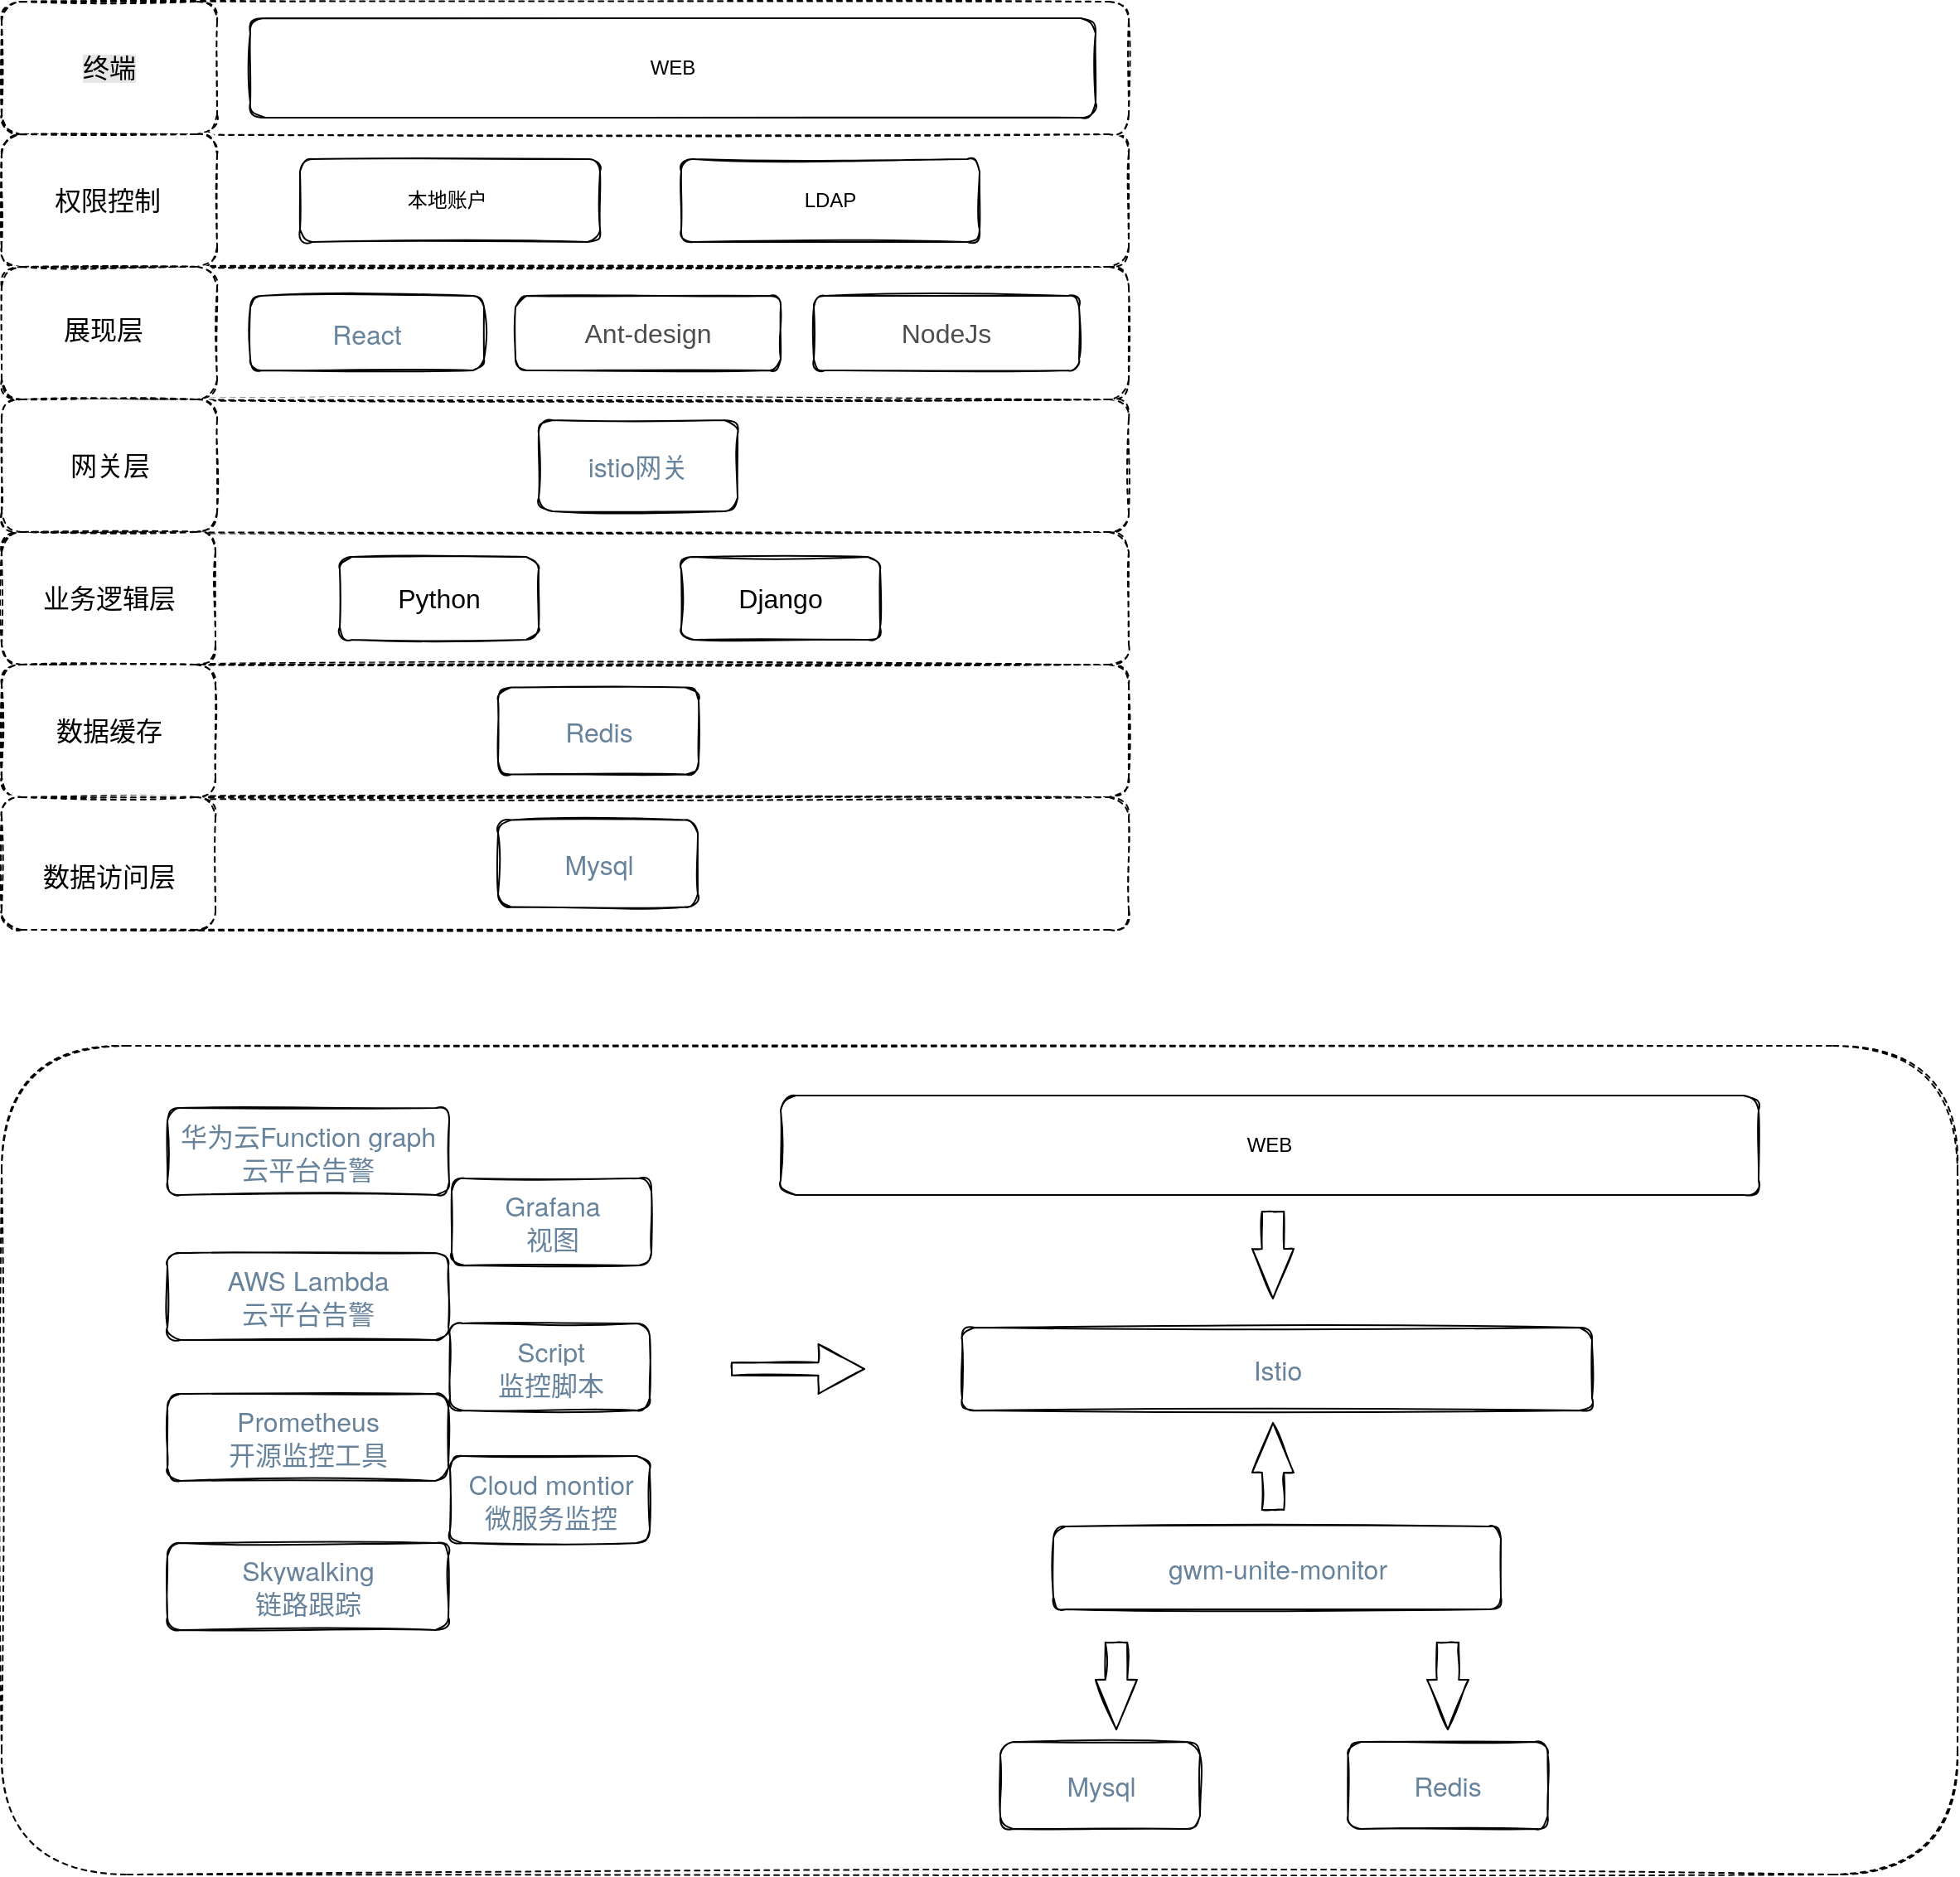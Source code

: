 <mxfile version="15.1.2" type="github">
  <diagram id="tznZErBPPmd9m9mybXFn" name="第 1 页">
    <mxGraphModel dx="1422" dy="706" grid="1" gridSize="10" guides="1" tooltips="1" connect="1" arrows="1" fold="1" page="1" pageScale="1" pageWidth="827" pageHeight="1169" math="0" shadow="0">
      <root>
        <mxCell id="0" />
        <mxCell id="1" parent="0" />
        <mxCell id="WTTCFvEiVQJhgHqV70Xt-83" value="" style="whiteSpace=wrap;html=1;shadow=0;glass=0;dashed=1;sketch=1;rounded=1;" vertex="1" parent="1">
          <mxGeometry x="90" y="710" width="1180" height="500" as="geometry" />
        </mxCell>
        <mxCell id="WTTCFvEiVQJhgHqV70Xt-27" value="" style="whiteSpace=wrap;html=1;dashed=1;sketch=1;rounded=1;" vertex="1" parent="1">
          <mxGeometry x="90" y="480" width="680" height="80" as="geometry" />
        </mxCell>
        <mxCell id="WTTCFvEiVQJhgHqV70Xt-25" value="" style="whiteSpace=wrap;html=1;dashed=1;sketch=1;rounded=1;" vertex="1" parent="1">
          <mxGeometry x="90" y="560" width="680" height="80" as="geometry" />
        </mxCell>
        <mxCell id="WTTCFvEiVQJhgHqV70Xt-24" value="" style="whiteSpace=wrap;html=1;dashed=1;sketch=1;rounded=1;" vertex="1" parent="1">
          <mxGeometry x="90" y="400" width="680" height="80" as="geometry" />
        </mxCell>
        <mxCell id="WTTCFvEiVQJhgHqV70Xt-22" value="" style="whiteSpace=wrap;html=1;dashed=1;sketch=1;rounded=1;" vertex="1" parent="1">
          <mxGeometry x="90" y="320" width="680" height="80" as="geometry" />
        </mxCell>
        <mxCell id="WTTCFvEiVQJhgHqV70Xt-20" value="" style="whiteSpace=wrap;html=1;dashed=1;sketch=1;rounded=1;" vertex="1" parent="1">
          <mxGeometry x="90" y="240" width="680" height="80" as="geometry" />
        </mxCell>
        <mxCell id="WTTCFvEiVQJhgHqV70Xt-19" value="" style="whiteSpace=wrap;html=1;dashed=1;sketch=1;rounded=1;" vertex="1" parent="1">
          <mxGeometry x="90" y="160" width="680" height="80" as="geometry" />
        </mxCell>
        <mxCell id="WTTCFvEiVQJhgHqV70Xt-18" value="" style="whiteSpace=wrap;html=1;dashed=1;sketch=1;rounded=1;" vertex="1" parent="1">
          <mxGeometry x="90" y="80" width="680" height="80" as="geometry" />
        </mxCell>
        <mxCell id="WTTCFvEiVQJhgHqV70Xt-1" value="WEB" style="whiteSpace=wrap;html=1;sketch=1;rounded=1;" vertex="1" parent="1">
          <mxGeometry x="240" y="90" width="510" height="60" as="geometry" />
        </mxCell>
        <mxCell id="WTTCFvEiVQJhgHqV70Xt-2" value="&lt;font color=&quot;#67839c&quot; face=&quot;helvetica neue, helvetica, arial, sans-serif&quot;&gt;&lt;span style=&quot;font-size: 16px&quot;&gt;React&lt;/span&gt;&lt;/font&gt;" style="whiteSpace=wrap;html=1;sketch=1;rounded=1;" vertex="1" parent="1">
          <mxGeometry x="240" y="257.5" width="141" height="45" as="geometry" />
        </mxCell>
        <mxCell id="WTTCFvEiVQJhgHqV70Xt-5" value="本地账户&lt;span style=&quot;white-space: pre&quot;&gt; &lt;/span&gt;" style="whiteSpace=wrap;html=1;sketch=1;rounded=1;" vertex="1" parent="1">
          <mxGeometry x="270" y="175" width="181" height="50" as="geometry" />
        </mxCell>
        <mxCell id="WTTCFvEiVQJhgHqV70Xt-6" value="LDAP" style="whiteSpace=wrap;html=1;sketch=1;rounded=1;" vertex="1" parent="1">
          <mxGeometry x="500" y="175" width="180" height="50" as="geometry" />
        </mxCell>
        <mxCell id="WTTCFvEiVQJhgHqV70Xt-9" value="&lt;font style=&quot;font-size: 16px&quot;&gt;Python&lt;/font&gt;" style="whiteSpace=wrap;html=1;sketch=1;rounded=1;" vertex="1" parent="1">
          <mxGeometry x="294" y="415" width="120" height="50" as="geometry" />
        </mxCell>
        <mxCell id="WTTCFvEiVQJhgHqV70Xt-10" value="&lt;font color=&quot;#67839c&quot; face=&quot;helvetica neue, helvetica, arial, sans-serif&quot;&gt;&lt;span style=&quot;font-size: 16px ; background-color: rgb(255 , 255 , 255)&quot;&gt;istio网关&lt;/span&gt;&lt;/font&gt;" style="whiteSpace=wrap;html=1;sketch=1;rounded=1;" vertex="1" parent="1">
          <mxGeometry x="414" y="332.5" width="120" height="55" as="geometry" />
        </mxCell>
        <mxCell id="WTTCFvEiVQJhgHqV70Xt-16" value="&lt;font color=&quot;#67839c&quot; face=&quot;helvetica neue, helvetica, arial, sans-serif&quot;&gt;&lt;span style=&quot;font-size: 16px ; background-color: rgb(255 , 255 , 255)&quot;&gt;Mysql&lt;/span&gt;&lt;/font&gt;" style="whiteSpace=wrap;html=1;sketch=1;rounded=1;" vertex="1" parent="1">
          <mxGeometry x="389.5" y="573.75" width="120.5" height="52.5" as="geometry" />
        </mxCell>
        <mxCell id="WTTCFvEiVQJhgHqV70Xt-26" value="&lt;span style=&quot;color: rgb(77 , 77 , 77) ; font-family: , &amp;#34;sf ui text&amp;#34; , &amp;#34;arial&amp;#34; , &amp;#34;pingfang sc&amp;#34; , &amp;#34;hiragino sans gb&amp;#34; , &amp;#34;microsoft yahei&amp;#34; , &amp;#34;wenquanyi micro hei&amp;#34; , sans-serif , &amp;#34;simhei&amp;#34; , &amp;#34;simsun&amp;#34; ; font-size: 16px ; background-color: rgb(255 , 255 , 255)&quot;&gt;Ant-design&lt;/span&gt;" style="whiteSpace=wrap;html=1;sketch=1;rounded=1;" vertex="1" parent="1">
          <mxGeometry x="400" y="257.5" width="160" height="45" as="geometry" />
        </mxCell>
        <mxCell id="WTTCFvEiVQJhgHqV70Xt-28" value="&lt;font color=&quot;#67839c&quot; face=&quot;helvetica neue, helvetica, arial, sans-serif&quot;&gt;&lt;span style=&quot;font-size: 16px ; background-color: rgb(255 , 255 , 255)&quot;&gt;Redis&lt;/span&gt;&lt;/font&gt;" style="whiteSpace=wrap;html=1;sketch=1;rounded=1;" vertex="1" parent="1">
          <mxGeometry x="389.5" y="493.75" width="121" height="52.5" as="geometry" />
        </mxCell>
        <mxCell id="WTTCFvEiVQJhgHqV70Xt-32" value="&lt;font color=&quot;#4d4d4d&quot;&gt;&lt;span style=&quot;font-size: 16px ; background-color: rgb(255 , 255 , 255)&quot;&gt;NodeJs&lt;/span&gt;&lt;/font&gt;" style="whiteSpace=wrap;html=1;sketch=1;rounded=1;" vertex="1" parent="1">
          <mxGeometry x="580" y="257.5" width="160" height="45" as="geometry" />
        </mxCell>
        <mxCell id="WTTCFvEiVQJhgHqV70Xt-33" value="&lt;font style=&quot;font-size: 16px&quot;&gt;Django&lt;/font&gt;" style="whiteSpace=wrap;html=1;sketch=1;rounded=1;" vertex="1" parent="1">
          <mxGeometry x="500" y="415" width="120" height="50" as="geometry" />
        </mxCell>
        <mxCell id="WTTCFvEiVQJhgHqV70Xt-34" value="" style="whiteSpace=wrap;html=1;shadow=0;glass=0;dashed=1;sketch=1;rounded=1;" vertex="1" parent="1">
          <mxGeometry x="90" y="80" width="130" height="80" as="geometry" />
        </mxCell>
        <mxCell id="WTTCFvEiVQJhgHqV70Xt-3" value="&lt;font style=&quot;font-size: 16px ; background-color: rgb(230 , 230 , 230)&quot;&gt;终端&lt;/font&gt;" style="text;html=1;align=center;verticalAlign=middle;whiteSpace=wrap;fontSize=16;sketch=1;rounded=1;" vertex="1" parent="1">
          <mxGeometry x="120" y="110" width="70" height="20" as="geometry" />
        </mxCell>
        <mxCell id="WTTCFvEiVQJhgHqV70Xt-35" value="" style="whiteSpace=wrap;html=1;shadow=0;glass=0;dashed=1;sketch=1;rounded=1;" vertex="1" parent="1">
          <mxGeometry x="90" y="160" width="130" height="80" as="geometry" />
        </mxCell>
        <mxCell id="WTTCFvEiVQJhgHqV70Xt-7" value="&lt;font style=&quot;font-size: 16px&quot;&gt;权限控制&lt;/font&gt;" style="text;html=1;align=center;verticalAlign=middle;whiteSpace=wrap;shadow=0;glass=0;sketch=1;rounded=1;" vertex="1" parent="1">
          <mxGeometry x="119" y="190" width="70" height="20" as="geometry" />
        </mxCell>
        <mxCell id="WTTCFvEiVQJhgHqV70Xt-36" value="" style="whiteSpace=wrap;html=1;shadow=0;glass=0;dashed=1;sketch=1;rounded=1;" vertex="1" parent="1">
          <mxGeometry x="90" y="240" width="130" height="80" as="geometry" />
        </mxCell>
        <mxCell id="WTTCFvEiVQJhgHqV70Xt-4" value="&lt;font style=&quot;font-size: 16px&quot;&gt;展现层&lt;/font&gt;" style="text;html=1;align=center;verticalAlign=middle;whiteSpace=wrap;sketch=1;rounded=1;" vertex="1" parent="1">
          <mxGeometry x="119" y="265" width="65" height="25" as="geometry" />
        </mxCell>
        <mxCell id="WTTCFvEiVQJhgHqV70Xt-37" value="" style="whiteSpace=wrap;html=1;shadow=0;glass=0;dashed=1;sketch=1;rounded=1;" vertex="1" parent="1">
          <mxGeometry x="90" y="320" width="130" height="80" as="geometry" />
        </mxCell>
        <mxCell id="WTTCFvEiVQJhgHqV70Xt-23" value="&lt;font style=&quot;font-size: 16px&quot;&gt;网关层&lt;/font&gt;" style="text;html=1;align=center;verticalAlign=middle;whiteSpace=wrap;sketch=1;rounded=1;" vertex="1" parent="1">
          <mxGeometry x="122.5" y="347.5" width="65" height="25" as="geometry" />
        </mxCell>
        <mxCell id="WTTCFvEiVQJhgHqV70Xt-38" value="" style="whiteSpace=wrap;html=1;shadow=0;glass=0;dashed=1;sketch=1;rounded=1;" vertex="1" parent="1">
          <mxGeometry x="90" y="400" width="129" height="80" as="geometry" />
        </mxCell>
        <mxCell id="WTTCFvEiVQJhgHqV70Xt-8" value="&lt;font style=&quot;font-size: 16px&quot;&gt;业务逻辑层&lt;/font&gt;" style="text;html=1;align=center;verticalAlign=middle;whiteSpace=wrap;sketch=1;rounded=1;" vertex="1" parent="1">
          <mxGeometry x="105" y="425" width="100" height="30" as="geometry" />
        </mxCell>
        <mxCell id="WTTCFvEiVQJhgHqV70Xt-39" value="" style="whiteSpace=wrap;html=1;shadow=0;glass=0;dashed=1;sketch=1;rounded=1;" vertex="1" parent="1">
          <mxGeometry x="90" y="480" width="129" height="80" as="geometry" />
        </mxCell>
        <mxCell id="WTTCFvEiVQJhgHqV70Xt-30" value="&lt;span style=&quot;font-size: 16px&quot;&gt;数据缓存&lt;/span&gt;" style="text;html=1;align=center;verticalAlign=middle;whiteSpace=wrap;sketch=1;rounded=1;" vertex="1" parent="1">
          <mxGeometry x="105" y="507.5" width="100" height="25" as="geometry" />
        </mxCell>
        <mxCell id="WTTCFvEiVQJhgHqV70Xt-40" value="" style="whiteSpace=wrap;html=1;shadow=0;glass=0;dashed=1;sketch=1;rounded=1;" vertex="1" parent="1">
          <mxGeometry x="90" y="560" width="129" height="80" as="geometry" />
        </mxCell>
        <mxCell id="WTTCFvEiVQJhgHqV70Xt-15" value="&lt;font style=&quot;font-size: 16px&quot;&gt;数据访问层&lt;/font&gt;" style="text;html=1;align=center;verticalAlign=middle;whiteSpace=wrap;sketch=1;rounded=1;" vertex="1" parent="1">
          <mxGeometry x="105" y="593.75" width="100" height="27.5" as="geometry" />
        </mxCell>
        <mxCell id="WTTCFvEiVQJhgHqV70Xt-41" value="&lt;font color=&quot;#67839c&quot; face=&quot;helvetica neue, helvetica, arial, sans-serif&quot;&gt;&lt;span style=&quot;font-size: 16px ; background-color: rgb(255 , 255 , 255)&quot;&gt;华为云Function graph&lt;br&gt;云平台告警&lt;br&gt;&lt;/span&gt;&lt;/font&gt;" style="whiteSpace=wrap;html=1;sketch=1;rounded=1;" vertex="1" parent="1">
          <mxGeometry x="190" y="747.5" width="170" height="52.5" as="geometry" />
        </mxCell>
        <mxCell id="WTTCFvEiVQJhgHqV70Xt-42" value="&lt;font color=&quot;#67839c&quot; face=&quot;helvetica neue, helvetica, arial, sans-serif&quot;&gt;&lt;span style=&quot;font-size: 16px ; background-color: rgb(255 , 255 , 255)&quot;&gt;AWS Lambda&lt;br&gt;&lt;/span&gt;&lt;/font&gt;&lt;span style=&quot;color: rgb(103 , 131 , 156) ; font-family: &amp;#34;helvetica neue&amp;#34; , &amp;#34;helvetica&amp;#34; , &amp;#34;arial&amp;#34; , sans-serif ; font-size: 16px ; background-color: rgb(255 , 255 , 255)&quot;&gt;云平台告警&lt;/span&gt;&lt;font color=&quot;#67839c&quot; face=&quot;helvetica neue, helvetica, arial, sans-serif&quot;&gt;&lt;span style=&quot;font-size: 16px ; background-color: rgb(255 , 255 , 255)&quot;&gt;&lt;br&gt;&lt;/span&gt;&lt;/font&gt;" style="whiteSpace=wrap;html=1;sketch=1;rounded=1;" vertex="1" parent="1">
          <mxGeometry x="190" y="835" width="169.5" height="52.5" as="geometry" />
        </mxCell>
        <mxCell id="WTTCFvEiVQJhgHqV70Xt-43" value="&lt;font color=&quot;#67839c&quot; face=&quot;helvetica neue, helvetica, arial, sans-serif&quot;&gt;&lt;span style=&quot;font-size: 16px ; background-color: rgb(255 , 255 , 255)&quot;&gt;Skywalking&lt;br&gt;链路跟踪&lt;br&gt;&lt;/span&gt;&lt;/font&gt;" style="whiteSpace=wrap;html=1;sketch=1;rounded=1;" vertex="1" parent="1">
          <mxGeometry x="190" y="1010" width="169.5" height="52.5" as="geometry" />
        </mxCell>
        <mxCell id="WTTCFvEiVQJhgHqV70Xt-44" value="&lt;font color=&quot;#67839c&quot; face=&quot;helvetica neue, helvetica, arial, sans-serif&quot;&gt;&lt;span style=&quot;font-size: 16px ; background-color: rgb(255 , 255 , 255)&quot;&gt;Prometheus&lt;br&gt;开源监控工具&lt;br&gt;&lt;/span&gt;&lt;/font&gt;" style="whiteSpace=wrap;html=1;sketch=1;rounded=1;" vertex="1" parent="1">
          <mxGeometry x="190" y="920" width="169.5" height="52.5" as="geometry" />
        </mxCell>
        <mxCell id="WTTCFvEiVQJhgHqV70Xt-45" value="&lt;font color=&quot;#67839c&quot; face=&quot;helvetica neue, helvetica, arial, sans-serif&quot;&gt;&lt;span style=&quot;font-size: 16px ; background-color: rgb(255 , 255 , 255)&quot;&gt;Script&lt;br&gt;监控脚本&lt;br&gt;&lt;/span&gt;&lt;/font&gt;" style="whiteSpace=wrap;html=1;sketch=1;rounded=1;" vertex="1" parent="1">
          <mxGeometry x="360.5" y="877.5" width="120.5" height="52.5" as="geometry" />
        </mxCell>
        <mxCell id="WTTCFvEiVQJhgHqV70Xt-46" value="&lt;font color=&quot;#67839c&quot; face=&quot;helvetica neue, helvetica, arial, sans-serif&quot;&gt;&lt;span style=&quot;font-size: 16px ; background-color: rgb(255 , 255 , 255)&quot;&gt;Grafana&lt;br&gt;视图&lt;br&gt;&lt;/span&gt;&lt;/font&gt;" style="whiteSpace=wrap;html=1;sketch=1;rounded=1;" vertex="1" parent="1">
          <mxGeometry x="361.5" y="790" width="120.5" height="52.5" as="geometry" />
        </mxCell>
        <mxCell id="WTTCFvEiVQJhgHqV70Xt-47" value="&lt;font color=&quot;#67839c&quot; face=&quot;helvetica neue, helvetica, arial, sans-serif&quot;&gt;&lt;span style=&quot;font-size: 16px ; background-color: rgb(255 , 255 , 255)&quot;&gt;Cloud montior&lt;br&gt;微服务监控&lt;br&gt;&lt;/span&gt;&lt;/font&gt;" style="whiteSpace=wrap;html=1;sketch=1;rounded=1;" vertex="1" parent="1">
          <mxGeometry x="360.5" y="957.5" width="120.5" height="52.5" as="geometry" />
        </mxCell>
        <mxCell id="WTTCFvEiVQJhgHqV70Xt-49" value="&lt;font color=&quot;#67839c&quot; face=&quot;helvetica neue, helvetica, arial, sans-serif&quot;&gt;&lt;span style=&quot;background-color: rgb(255 , 255 , 255)&quot;&gt;&lt;span style=&quot;font-size: 16px&quot;&gt;gwm-unite-&lt;/span&gt;&lt;span style=&quot;font-size: 16px&quot;&gt;monitor&lt;/span&gt;&lt;/span&gt;&lt;/font&gt;" style="whiteSpace=wrap;html=1;sketch=1;rounded=1;" vertex="1" parent="1">
          <mxGeometry x="724.5" y="1000" width="270" height="50" as="geometry" />
        </mxCell>
        <mxCell id="WTTCFvEiVQJhgHqV70Xt-52" value="&lt;font color=&quot;#67839c&quot; face=&quot;helvetica neue, helvetica, arial, sans-serif&quot;&gt;&lt;span style=&quot;font-size: 16px ; background-color: rgb(255 , 255 , 255)&quot;&gt;Istio&lt;/span&gt;&lt;/font&gt;" style="whiteSpace=wrap;html=1;sketch=1;rounded=1;" vertex="1" parent="1">
          <mxGeometry x="669.5" y="880" width="380" height="50" as="geometry" />
        </mxCell>
        <mxCell id="WTTCFvEiVQJhgHqV70Xt-66" value="" style="html=1;shadow=0;dashed=0;align=center;verticalAlign=middle;shape=mxgraph.arrows2.arrow;dy=0.47;dx=30;direction=north;notch=0;glass=0;sketch=1;rounded=1;" vertex="1" parent="1">
          <mxGeometry x="844.5" y="937.5" width="25" height="52.5" as="geometry" />
        </mxCell>
        <mxCell id="WTTCFvEiVQJhgHqV70Xt-68" value="WEB" style="whiteSpace=wrap;html=1;sketch=1;rounded=1;" vertex="1" parent="1">
          <mxGeometry x="560" y="740" width="590" height="60" as="geometry" />
        </mxCell>
        <mxCell id="WTTCFvEiVQJhgHqV70Xt-70" value="" style="html=1;shadow=0;dashed=0;align=center;verticalAlign=middle;shape=mxgraph.arrows2.arrow;dy=0.47;dx=30;direction=south;notch=0;glass=0;sketch=1;rounded=1;" vertex="1" parent="1">
          <mxGeometry x="844.5" y="810" width="25" height="52.5" as="geometry" />
        </mxCell>
        <mxCell id="WTTCFvEiVQJhgHqV70Xt-71" value="" style="html=1;shadow=0;dashed=0;align=center;verticalAlign=middle;shape=mxgraph.arrows2.arrow;dy=0.47;dx=30;direction=south;notch=0;glass=0;sketch=1;rounded=1;" vertex="1" parent="1">
          <mxGeometry x="750" y="1070" width="25" height="52.5" as="geometry" />
        </mxCell>
        <mxCell id="WTTCFvEiVQJhgHqV70Xt-72" value="" style="html=1;shadow=0;dashed=0;align=center;verticalAlign=middle;shape=mxgraph.arrows2.arrow;dy=0.47;dx=30;direction=south;notch=0;glass=0;sketch=1;rounded=1;" vertex="1" parent="1">
          <mxGeometry x="950" y="1070" width="25" height="52.5" as="geometry" />
        </mxCell>
        <mxCell id="WTTCFvEiVQJhgHqV70Xt-77" value="" style="html=1;shadow=0;dashed=0;align=center;verticalAlign=middle;shape=mxgraph.arrows2.arrow;dy=0.74;dx=27.75;direction=east;notch=0;glass=0;sketch=1;rounded=1;" vertex="1" parent="1">
          <mxGeometry x="530.5" y="890" width="80" height="30" as="geometry" />
        </mxCell>
        <mxCell id="WTTCFvEiVQJhgHqV70Xt-80" value="&lt;font color=&quot;#67839c&quot; face=&quot;helvetica neue, helvetica, arial, sans-serif&quot;&gt;&lt;span style=&quot;font-size: 16px ; background-color: rgb(255 , 255 , 255)&quot;&gt;Mysql&lt;/span&gt;&lt;/font&gt;" style="whiteSpace=wrap;html=1;sketch=1;rounded=1;" vertex="1" parent="1">
          <mxGeometry x="692.5" y="1130" width="120.5" height="52.5" as="geometry" />
        </mxCell>
        <mxCell id="WTTCFvEiVQJhgHqV70Xt-81" value="&lt;font color=&quot;#67839c&quot; face=&quot;helvetica neue, helvetica, arial, sans-serif&quot;&gt;&lt;span style=&quot;font-size: 16px ; background-color: rgb(255 , 255 , 255)&quot;&gt;Redis&lt;/span&gt;&lt;/font&gt;" style="whiteSpace=wrap;html=1;sketch=1;rounded=1;" vertex="1" parent="1">
          <mxGeometry x="902.25" y="1130" width="120.5" height="52.5" as="geometry" />
        </mxCell>
      </root>
    </mxGraphModel>
  </diagram>
</mxfile>
